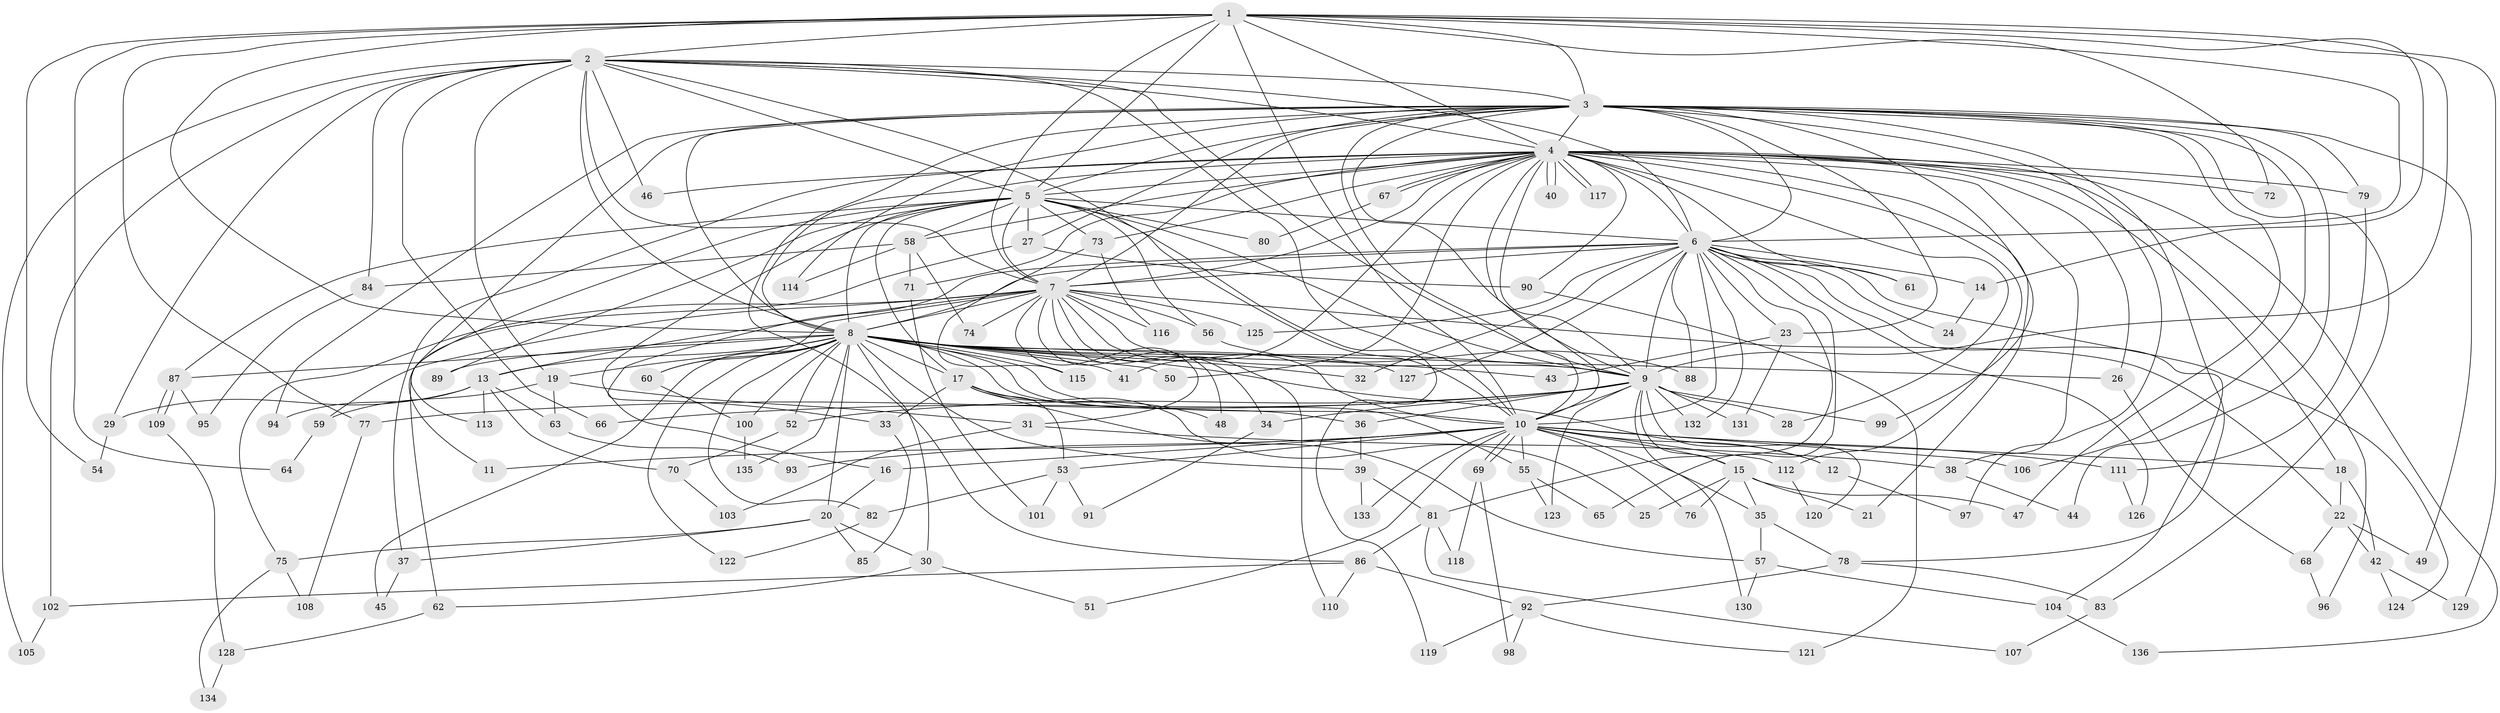 // Generated by graph-tools (version 1.1) at 2025/35/03/09/25 02:35:08]
// undirected, 136 vertices, 297 edges
graph export_dot {
graph [start="1"]
  node [color=gray90,style=filled];
  1;
  2;
  3;
  4;
  5;
  6;
  7;
  8;
  9;
  10;
  11;
  12;
  13;
  14;
  15;
  16;
  17;
  18;
  19;
  20;
  21;
  22;
  23;
  24;
  25;
  26;
  27;
  28;
  29;
  30;
  31;
  32;
  33;
  34;
  35;
  36;
  37;
  38;
  39;
  40;
  41;
  42;
  43;
  44;
  45;
  46;
  47;
  48;
  49;
  50;
  51;
  52;
  53;
  54;
  55;
  56;
  57;
  58;
  59;
  60;
  61;
  62;
  63;
  64;
  65;
  66;
  67;
  68;
  69;
  70;
  71;
  72;
  73;
  74;
  75;
  76;
  77;
  78;
  79;
  80;
  81;
  82;
  83;
  84;
  85;
  86;
  87;
  88;
  89;
  90;
  91;
  92;
  93;
  94;
  95;
  96;
  97;
  98;
  99;
  100;
  101;
  102;
  103;
  104;
  105;
  106;
  107;
  108;
  109;
  110;
  111;
  112;
  113;
  114;
  115;
  116;
  117;
  118;
  119;
  120;
  121;
  122;
  123;
  124;
  125;
  126;
  127;
  128;
  129;
  130;
  131;
  132;
  133;
  134;
  135;
  136;
  1 -- 2;
  1 -- 3;
  1 -- 4;
  1 -- 5;
  1 -- 6;
  1 -- 7;
  1 -- 8;
  1 -- 9;
  1 -- 10;
  1 -- 14;
  1 -- 54;
  1 -- 64;
  1 -- 72;
  1 -- 77;
  1 -- 129;
  2 -- 3;
  2 -- 4;
  2 -- 5;
  2 -- 6;
  2 -- 7;
  2 -- 8;
  2 -- 9;
  2 -- 10;
  2 -- 19;
  2 -- 29;
  2 -- 46;
  2 -- 66;
  2 -- 84;
  2 -- 102;
  2 -- 105;
  2 -- 119;
  3 -- 4;
  3 -- 5;
  3 -- 6;
  3 -- 7;
  3 -- 8;
  3 -- 9;
  3 -- 10;
  3 -- 23;
  3 -- 27;
  3 -- 44;
  3 -- 47;
  3 -- 49;
  3 -- 78;
  3 -- 79;
  3 -- 83;
  3 -- 86;
  3 -- 94;
  3 -- 97;
  3 -- 99;
  3 -- 106;
  3 -- 113;
  3 -- 114;
  4 -- 5;
  4 -- 6;
  4 -- 7;
  4 -- 8;
  4 -- 9;
  4 -- 10;
  4 -- 18;
  4 -- 21;
  4 -- 26;
  4 -- 28;
  4 -- 37;
  4 -- 38;
  4 -- 40;
  4 -- 40;
  4 -- 41;
  4 -- 46;
  4 -- 50;
  4 -- 58;
  4 -- 61;
  4 -- 67;
  4 -- 67;
  4 -- 71;
  4 -- 72;
  4 -- 73;
  4 -- 79;
  4 -- 90;
  4 -- 96;
  4 -- 112;
  4 -- 117;
  4 -- 117;
  4 -- 136;
  5 -- 6;
  5 -- 7;
  5 -- 8;
  5 -- 9;
  5 -- 10;
  5 -- 11;
  5 -- 16;
  5 -- 17;
  5 -- 27;
  5 -- 56;
  5 -- 58;
  5 -- 73;
  5 -- 80;
  5 -- 87;
  5 -- 89;
  6 -- 7;
  6 -- 8;
  6 -- 9;
  6 -- 10;
  6 -- 14;
  6 -- 23;
  6 -- 24;
  6 -- 32;
  6 -- 33;
  6 -- 61;
  6 -- 65;
  6 -- 81;
  6 -- 88;
  6 -- 104;
  6 -- 124;
  6 -- 125;
  6 -- 126;
  6 -- 127;
  6 -- 132;
  7 -- 8;
  7 -- 9;
  7 -- 10;
  7 -- 13;
  7 -- 22;
  7 -- 31;
  7 -- 34;
  7 -- 48;
  7 -- 56;
  7 -- 59;
  7 -- 60;
  7 -- 74;
  7 -- 75;
  7 -- 110;
  7 -- 116;
  7 -- 125;
  8 -- 9;
  8 -- 10;
  8 -- 12;
  8 -- 13;
  8 -- 17;
  8 -- 19;
  8 -- 20;
  8 -- 26;
  8 -- 30;
  8 -- 32;
  8 -- 36;
  8 -- 39;
  8 -- 41;
  8 -- 43;
  8 -- 45;
  8 -- 50;
  8 -- 52;
  8 -- 55;
  8 -- 60;
  8 -- 82;
  8 -- 87;
  8 -- 89;
  8 -- 100;
  8 -- 115;
  8 -- 122;
  8 -- 127;
  8 -- 135;
  9 -- 10;
  9 -- 15;
  9 -- 28;
  9 -- 34;
  9 -- 36;
  9 -- 52;
  9 -- 66;
  9 -- 77;
  9 -- 99;
  9 -- 120;
  9 -- 123;
  9 -- 130;
  9 -- 131;
  9 -- 132;
  10 -- 11;
  10 -- 12;
  10 -- 15;
  10 -- 16;
  10 -- 18;
  10 -- 35;
  10 -- 51;
  10 -- 53;
  10 -- 55;
  10 -- 69;
  10 -- 69;
  10 -- 76;
  10 -- 93;
  10 -- 106;
  10 -- 111;
  10 -- 112;
  10 -- 133;
  12 -- 97;
  13 -- 29;
  13 -- 63;
  13 -- 70;
  13 -- 94;
  13 -- 113;
  14 -- 24;
  15 -- 21;
  15 -- 25;
  15 -- 35;
  15 -- 47;
  15 -- 76;
  16 -- 20;
  17 -- 25;
  17 -- 33;
  17 -- 48;
  17 -- 53;
  17 -- 57;
  18 -- 22;
  18 -- 42;
  19 -- 31;
  19 -- 59;
  19 -- 63;
  20 -- 30;
  20 -- 37;
  20 -- 75;
  20 -- 85;
  22 -- 42;
  22 -- 49;
  22 -- 68;
  23 -- 43;
  23 -- 131;
  26 -- 68;
  27 -- 62;
  27 -- 90;
  29 -- 54;
  30 -- 51;
  30 -- 62;
  31 -- 38;
  31 -- 103;
  33 -- 85;
  34 -- 91;
  35 -- 57;
  35 -- 78;
  36 -- 39;
  37 -- 45;
  38 -- 44;
  39 -- 81;
  39 -- 133;
  42 -- 124;
  42 -- 129;
  52 -- 70;
  53 -- 82;
  53 -- 91;
  53 -- 101;
  55 -- 65;
  55 -- 123;
  56 -- 88;
  57 -- 104;
  57 -- 130;
  58 -- 71;
  58 -- 74;
  58 -- 84;
  58 -- 114;
  59 -- 64;
  60 -- 100;
  62 -- 128;
  63 -- 93;
  67 -- 80;
  68 -- 96;
  69 -- 98;
  69 -- 118;
  70 -- 103;
  71 -- 101;
  73 -- 115;
  73 -- 116;
  75 -- 108;
  75 -- 134;
  77 -- 108;
  78 -- 83;
  78 -- 92;
  79 -- 111;
  81 -- 86;
  81 -- 107;
  81 -- 118;
  82 -- 122;
  83 -- 107;
  84 -- 95;
  86 -- 92;
  86 -- 102;
  86 -- 110;
  87 -- 95;
  87 -- 109;
  87 -- 109;
  90 -- 121;
  92 -- 98;
  92 -- 119;
  92 -- 121;
  100 -- 135;
  102 -- 105;
  104 -- 136;
  109 -- 128;
  111 -- 126;
  112 -- 120;
  128 -- 134;
}
